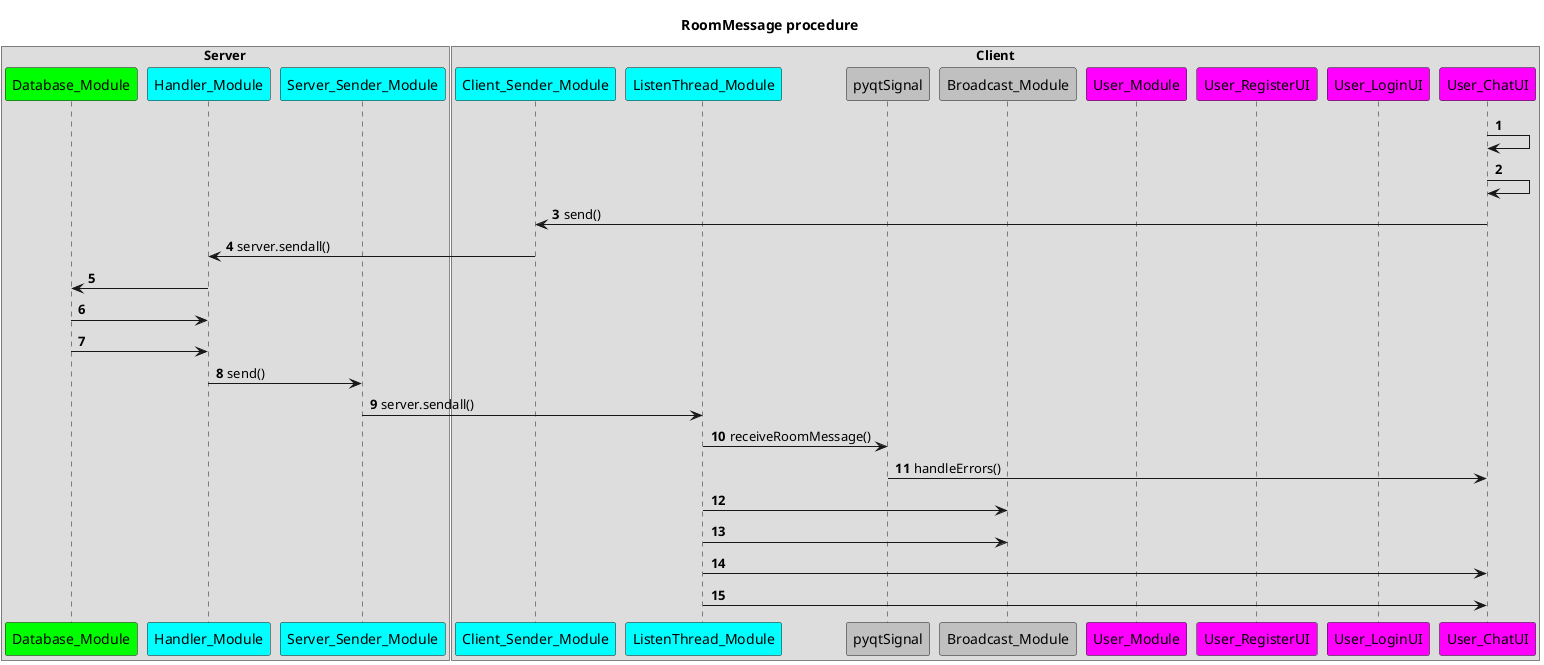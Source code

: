 @startuml
title RoomMessage procedure
'author Jadeiin
'version 1.0.0
skinparam participant {
	FontSize 14
	handwritten true
}

box "Server"
participant Database_Module #Lime
participant Handler_Module #Cyan
participant Server_Sender_Module #Cyan
end box
box "Client"
participant Client_Sender_Module #Cyan
participant ListenThread_Module #Cyan
participant pyqtSignal #Silver
participant Broadcast_Module #Silver
participant User_Module #Magenta
participant User_RegisterUI #Magenta
participant User_LoginUI #Magenta
participant User_ChatUI #Magenta
end box

autonumber
User_ChatUI -> User_ChatUI : 
User_ChatUI -> User_ChatUI : 
User_ChatUI -> Client_Sender_Module : send()
Client_Sender_Module -> Handler_Module : server.sendall()

Handler_Module -> Database_Module : 
Database_Module -> Handler_Module : 
Database_Module -> Handler_Module : 
Handler_Module -> Server_Sender_Module : send()
Server_Sender_Module -> ListenThread_Module : server.sendall()

ListenThread_Module -> pyqtSignal : receiveRoomMessage()
pyqtSignal -> User_ChatUI : handleErrors()
ListenThread_Module -> Broadcast_Module : 
ListenThread_Module -> Broadcast_Module :
ListenThread_Module -> User_ChatUI :
ListenThread_Module -> User_ChatUI :

@enduml
